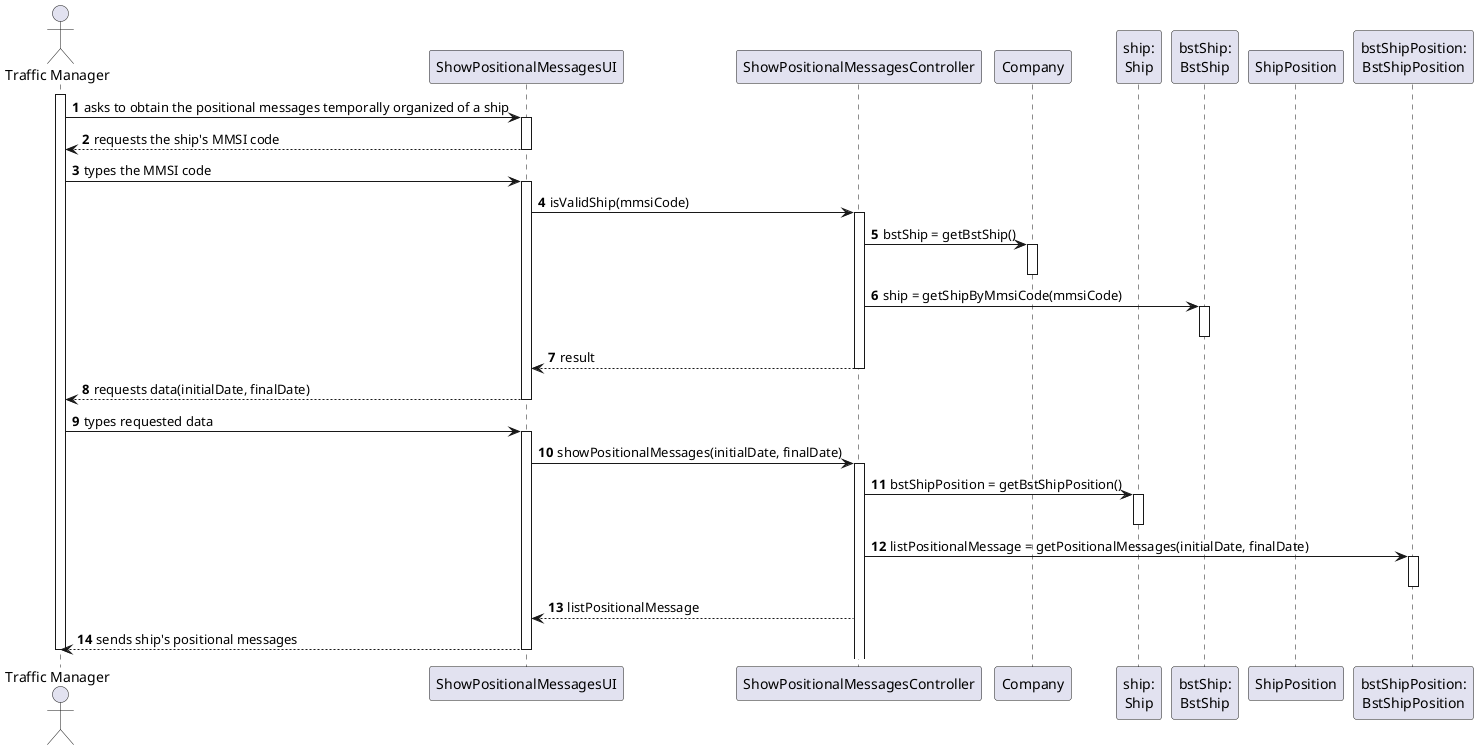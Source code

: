 @startuml

autonumber
actor "Traffic Manager" as TM

participant "ShowPositionalMessagesUI" as UI
participant "ShowPositionalMessagesController" as CTRL
participant "Company" as COMP
participant "ship:\nShip" as S
participant "bstShip:\nBstShip" as BstShip
participant "ShipPosition" as SP
participant "bstShipPosition:\nBstShipPosition" as BstPosition


activate TM
TM -> "UI" : asks to obtain the positional messages temporally organized of a ship
activate "UI"
"UI" --> TM : requests the ship's MMSI code
deactivate "UI"
TM -> "UI" : types the MMSI code
activate "UI"
UI -> CTRL : isValidShip(mmsiCode)
activate CTRL
CTRL -> COMP : bstShip = getBstShip()
activate COMP
deactivate COMP
CTRL -> BstShip : ship = getShipByMmsiCode(mmsiCode)
activate BstShip
deactivate BstShip
CTRL --> UI : result
deactivate CTRL
"UI" --> TM : requests data(initialDate, finalDate)
deactivate "UI"
TM -> "UI" : types requested data
activate "UI"
UI -> CTRL : showPositionalMessages(initialDate, finalDate)
activate CTRL
CTRL -> S : bstShipPosition = getBstShipPosition()
activate S
deactivate S
CTRL -> BstPosition : listPositionalMessage = getPositionalMessages(initialDate, finalDate)
activate BstPosition
deactivate BstPosition
CTRL --> UI : listPositionalMessage
"UI" --> TM : sends ship's positional messages

deactivate "UI"

deactivate TM

@enduml